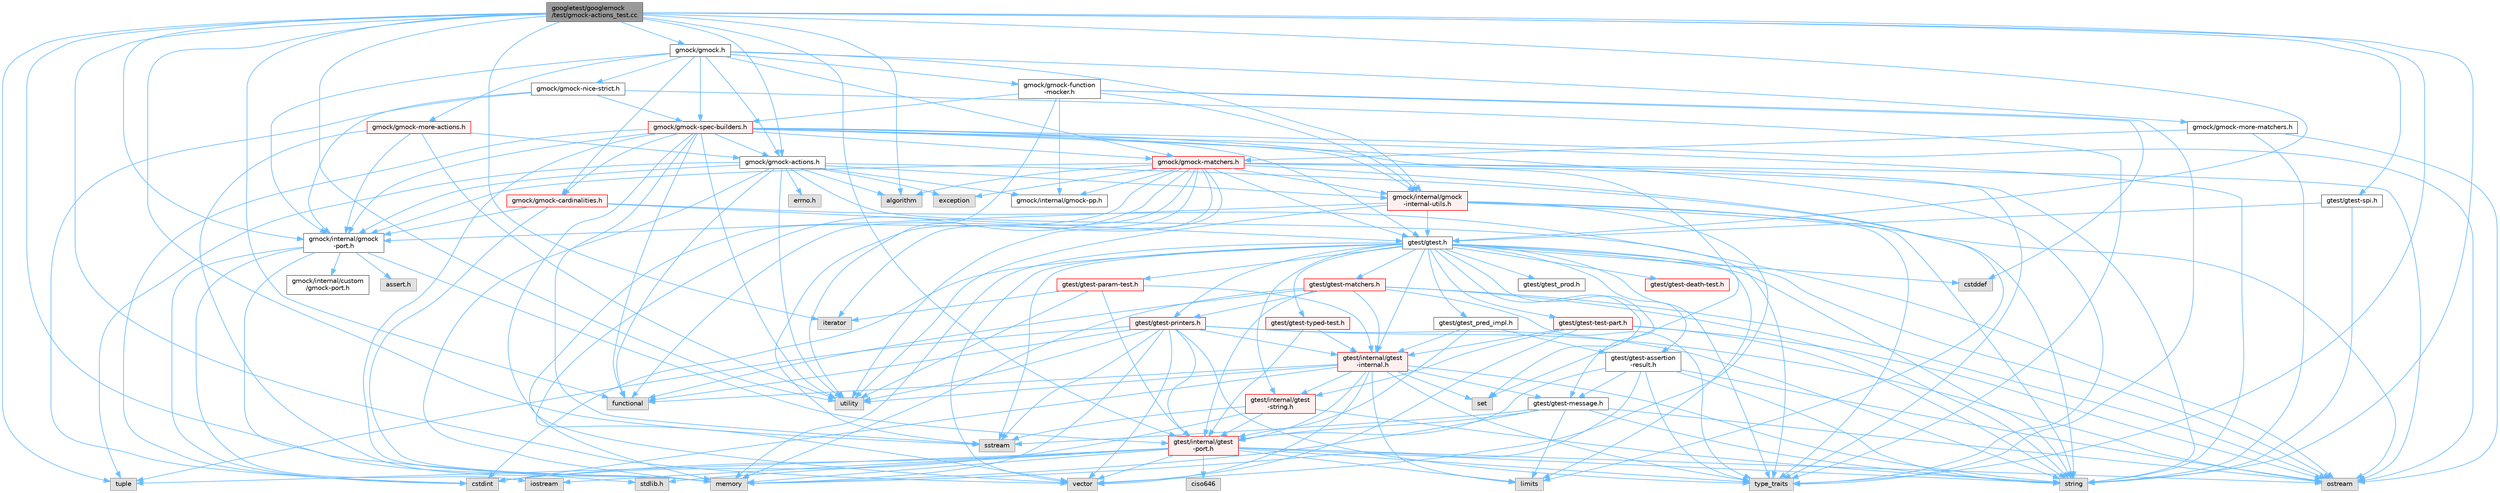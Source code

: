 digraph "googletest/googlemock/test/gmock-actions_test.cc"
{
 // LATEX_PDF_SIZE
  bgcolor="transparent";
  edge [fontname=Helvetica,fontsize=10,labelfontname=Helvetica,labelfontsize=10];
  node [fontname=Helvetica,fontsize=10,shape=box,height=0.2,width=0.4];
  Node1 [id="Node000001",label="googletest/googlemock\l/test/gmock-actions_test.cc",height=0.2,width=0.4,color="gray40", fillcolor="grey60", style="filled", fontcolor="black",tooltip=" "];
  Node1 -> Node2 [id="edge200_Node000001_Node000002",color="steelblue1",style="solid",tooltip=" "];
  Node2 [id="Node000002",label="gmock/gmock-actions.h",height=0.2,width=0.4,color="grey40", fillcolor="white", style="filled",URL="$gmock-actions_8h.html",tooltip=" "];
  Node2 -> Node3 [id="edge201_Node000002_Node000003",color="steelblue1",style="solid",tooltip=" "];
  Node3 [id="Node000003",label="errno.h",height=0.2,width=0.4,color="grey60", fillcolor="#E0E0E0", style="filled",tooltip=" "];
  Node2 -> Node4 [id="edge202_Node000002_Node000004",color="steelblue1",style="solid",tooltip=" "];
  Node4 [id="Node000004",label="algorithm",height=0.2,width=0.4,color="grey60", fillcolor="#E0E0E0", style="filled",tooltip=" "];
  Node2 -> Node5 [id="edge203_Node000002_Node000005",color="steelblue1",style="solid",tooltip=" "];
  Node5 [id="Node000005",label="exception",height=0.2,width=0.4,color="grey60", fillcolor="#E0E0E0", style="filled",tooltip=" "];
  Node2 -> Node6 [id="edge204_Node000002_Node000006",color="steelblue1",style="solid",tooltip=" "];
  Node6 [id="Node000006",label="functional",height=0.2,width=0.4,color="grey60", fillcolor="#E0E0E0", style="filled",tooltip=" "];
  Node2 -> Node7 [id="edge205_Node000002_Node000007",color="steelblue1",style="solid",tooltip=" "];
  Node7 [id="Node000007",label="memory",height=0.2,width=0.4,color="grey60", fillcolor="#E0E0E0", style="filled",tooltip=" "];
  Node2 -> Node8 [id="edge206_Node000002_Node000008",color="steelblue1",style="solid",tooltip=" "];
  Node8 [id="Node000008",label="string",height=0.2,width=0.4,color="grey60", fillcolor="#E0E0E0", style="filled",tooltip=" "];
  Node2 -> Node9 [id="edge207_Node000002_Node000009",color="steelblue1",style="solid",tooltip=" "];
  Node9 [id="Node000009",label="tuple",height=0.2,width=0.4,color="grey60", fillcolor="#E0E0E0", style="filled",tooltip=" "];
  Node2 -> Node10 [id="edge208_Node000002_Node000010",color="steelblue1",style="solid",tooltip=" "];
  Node10 [id="Node000010",label="type_traits",height=0.2,width=0.4,color="grey60", fillcolor="#E0E0E0", style="filled",tooltip=" "];
  Node2 -> Node11 [id="edge209_Node000002_Node000011",color="steelblue1",style="solid",tooltip=" "];
  Node11 [id="Node000011",label="utility",height=0.2,width=0.4,color="grey60", fillcolor="#E0E0E0", style="filled",tooltip=" "];
  Node2 -> Node12 [id="edge210_Node000002_Node000012",color="steelblue1",style="solid",tooltip=" "];
  Node12 [id="Node000012",label="gmock/internal/gmock\l-internal-utils.h",height=0.2,width=0.4,color="red", fillcolor="#FFF0F0", style="filled",URL="$gmock-internal-utils_8h.html",tooltip=" "];
  Node12 -> Node14 [id="edge211_Node000012_Node000014",color="steelblue1",style="solid",tooltip=" "];
  Node14 [id="Node000014",label="ostream",height=0.2,width=0.4,color="grey60", fillcolor="#E0E0E0", style="filled",tooltip=" "];
  Node12 -> Node8 [id="edge212_Node000012_Node000008",color="steelblue1",style="solid",tooltip=" "];
  Node12 -> Node10 [id="edge213_Node000012_Node000010",color="steelblue1",style="solid",tooltip=" "];
  Node12 -> Node11 [id="edge214_Node000012_Node000011",color="steelblue1",style="solid",tooltip=" "];
  Node12 -> Node15 [id="edge215_Node000012_Node000015",color="steelblue1",style="solid",tooltip=" "];
  Node15 [id="Node000015",label="vector",height=0.2,width=0.4,color="grey60", fillcolor="#E0E0E0", style="filled",tooltip=" "];
  Node12 -> Node16 [id="edge216_Node000012_Node000016",color="steelblue1",style="solid",tooltip=" "];
  Node16 [id="Node000016",label="gmock/internal/gmock\l-port.h",height=0.2,width=0.4,color="grey40", fillcolor="white", style="filled",URL="$gmock-port_8h.html",tooltip=" "];
  Node16 -> Node17 [id="edge217_Node000016_Node000017",color="steelblue1",style="solid",tooltip=" "];
  Node17 [id="Node000017",label="assert.h",height=0.2,width=0.4,color="grey60", fillcolor="#E0E0E0", style="filled",tooltip=" "];
  Node16 -> Node18 [id="edge218_Node000016_Node000018",color="steelblue1",style="solid",tooltip=" "];
  Node18 [id="Node000018",label="stdlib.h",height=0.2,width=0.4,color="grey60", fillcolor="#E0E0E0", style="filled",tooltip=" "];
  Node16 -> Node19 [id="edge219_Node000016_Node000019",color="steelblue1",style="solid",tooltip=" "];
  Node19 [id="Node000019",label="cstdint",height=0.2,width=0.4,color="grey60", fillcolor="#E0E0E0", style="filled",tooltip=" "];
  Node16 -> Node20 [id="edge220_Node000016_Node000020",color="steelblue1",style="solid",tooltip=" "];
  Node20 [id="Node000020",label="iostream",height=0.2,width=0.4,color="grey60", fillcolor="#E0E0E0", style="filled",tooltip=" "];
  Node16 -> Node21 [id="edge221_Node000016_Node000021",color="steelblue1",style="solid",tooltip=" "];
  Node21 [id="Node000021",label="gmock/internal/custom\l/gmock-port.h",height=0.2,width=0.4,color="grey40", fillcolor="white", style="filled",URL="$custom_2gmock-port_8h.html",tooltip=" "];
  Node16 -> Node22 [id="edge222_Node000016_Node000022",color="steelblue1",style="solid",tooltip=" "];
  Node22 [id="Node000022",label="gtest/internal/gtest\l-port.h",height=0.2,width=0.4,color="red", fillcolor="#FFF0F0", style="filled",URL="$gtest-port_8h.html",tooltip=" "];
  Node22 -> Node23 [id="edge223_Node000022_Node000023",color="steelblue1",style="solid",tooltip=" "];
  Node23 [id="Node000023",label="ciso646",height=0.2,width=0.4,color="grey60", fillcolor="#E0E0E0", style="filled",tooltip=" "];
  Node22 -> Node18 [id="edge224_Node000022_Node000018",color="steelblue1",style="solid",tooltip=" "];
  Node22 -> Node19 [id="edge225_Node000022_Node000019",color="steelblue1",style="solid",tooltip=" "];
  Node22 -> Node20 [id="edge226_Node000022_Node000020",color="steelblue1",style="solid",tooltip=" "];
  Node22 -> Node32 [id="edge227_Node000022_Node000032",color="steelblue1",style="solid",tooltip=" "];
  Node32 [id="Node000032",label="limits",height=0.2,width=0.4,color="grey60", fillcolor="#E0E0E0", style="filled",tooltip=" "];
  Node22 -> Node7 [id="edge228_Node000022_Node000007",color="steelblue1",style="solid",tooltip=" "];
  Node22 -> Node14 [id="edge229_Node000022_Node000014",color="steelblue1",style="solid",tooltip=" "];
  Node22 -> Node8 [id="edge230_Node000022_Node000008",color="steelblue1",style="solid",tooltip=" "];
  Node22 -> Node9 [id="edge231_Node000022_Node000009",color="steelblue1",style="solid",tooltip=" "];
  Node22 -> Node10 [id="edge232_Node000022_Node000010",color="steelblue1",style="solid",tooltip=" "];
  Node22 -> Node15 [id="edge233_Node000022_Node000015",color="steelblue1",style="solid",tooltip=" "];
  Node12 -> Node47 [id="edge234_Node000012_Node000047",color="steelblue1",style="solid",tooltip=" "];
  Node47 [id="Node000047",label="gtest/gtest.h",height=0.2,width=0.4,color="grey40", fillcolor="white", style="filled",URL="$gtest_8h.html",tooltip=" "];
  Node47 -> Node28 [id="edge235_Node000047_Node000028",color="steelblue1",style="solid",tooltip=" "];
  Node28 [id="Node000028",label="cstddef",height=0.2,width=0.4,color="grey60", fillcolor="#E0E0E0", style="filled",tooltip=" "];
  Node47 -> Node19 [id="edge236_Node000047_Node000019",color="steelblue1",style="solid",tooltip=" "];
  Node47 -> Node32 [id="edge237_Node000047_Node000032",color="steelblue1",style="solid",tooltip=" "];
  Node47 -> Node7 [id="edge238_Node000047_Node000007",color="steelblue1",style="solid",tooltip=" "];
  Node47 -> Node14 [id="edge239_Node000047_Node000014",color="steelblue1",style="solid",tooltip=" "];
  Node47 -> Node31 [id="edge240_Node000047_Node000031",color="steelblue1",style="solid",tooltip=" "];
  Node31 [id="Node000031",label="set",height=0.2,width=0.4,color="grey60", fillcolor="#E0E0E0", style="filled",tooltip=" "];
  Node47 -> Node48 [id="edge241_Node000047_Node000048",color="steelblue1",style="solid",tooltip=" "];
  Node48 [id="Node000048",label="sstream",height=0.2,width=0.4,color="grey60", fillcolor="#E0E0E0", style="filled",tooltip=" "];
  Node47 -> Node8 [id="edge242_Node000047_Node000008",color="steelblue1",style="solid",tooltip=" "];
  Node47 -> Node10 [id="edge243_Node000047_Node000010",color="steelblue1",style="solid",tooltip=" "];
  Node47 -> Node15 [id="edge244_Node000047_Node000015",color="steelblue1",style="solid",tooltip=" "];
  Node47 -> Node49 [id="edge245_Node000047_Node000049",color="steelblue1",style="solid",tooltip=" "];
  Node49 [id="Node000049",label="gtest/gtest-assertion\l-result.h",height=0.2,width=0.4,color="grey40", fillcolor="white", style="filled",URL="$gtest-assertion-result_8h.html",tooltip=" "];
  Node49 -> Node7 [id="edge246_Node000049_Node000007",color="steelblue1",style="solid",tooltip=" "];
  Node49 -> Node14 [id="edge247_Node000049_Node000014",color="steelblue1",style="solid",tooltip=" "];
  Node49 -> Node8 [id="edge248_Node000049_Node000008",color="steelblue1",style="solid",tooltip=" "];
  Node49 -> Node10 [id="edge249_Node000049_Node000010",color="steelblue1",style="solid",tooltip=" "];
  Node49 -> Node50 [id="edge250_Node000049_Node000050",color="steelblue1",style="solid",tooltip=" "];
  Node50 [id="Node000050",label="gtest/gtest-message.h",height=0.2,width=0.4,color="grey40", fillcolor="white", style="filled",URL="$gtest-message_8h.html",tooltip=" "];
  Node50 -> Node32 [id="edge251_Node000050_Node000032",color="steelblue1",style="solid",tooltip=" "];
  Node50 -> Node7 [id="edge252_Node000050_Node000007",color="steelblue1",style="solid",tooltip=" "];
  Node50 -> Node14 [id="edge253_Node000050_Node000014",color="steelblue1",style="solid",tooltip=" "];
  Node50 -> Node48 [id="edge254_Node000050_Node000048",color="steelblue1",style="solid",tooltip=" "];
  Node50 -> Node8 [id="edge255_Node000050_Node000008",color="steelblue1",style="solid",tooltip=" "];
  Node50 -> Node22 [id="edge256_Node000050_Node000022",color="steelblue1",style="solid",tooltip=" "];
  Node49 -> Node22 [id="edge257_Node000049_Node000022",color="steelblue1",style="solid",tooltip=" "];
  Node47 -> Node51 [id="edge258_Node000047_Node000051",color="steelblue1",style="solid",tooltip=" "];
  Node51 [id="Node000051",label="gtest/gtest-death-test.h",height=0.2,width=0.4,color="red", fillcolor="#FFF0F0", style="filled",URL="$gtest-death-test_8h.html",tooltip=" "];
  Node47 -> Node53 [id="edge259_Node000047_Node000053",color="steelblue1",style="solid",tooltip=" "];
  Node53 [id="Node000053",label="gtest/gtest-matchers.h",height=0.2,width=0.4,color="red", fillcolor="#FFF0F0", style="filled",URL="$gtest-matchers_8h.html",tooltip=" "];
  Node53 -> Node6 [id="edge260_Node000053_Node000006",color="steelblue1",style="solid",tooltip=" "];
  Node53 -> Node7 [id="edge261_Node000053_Node000007",color="steelblue1",style="solid",tooltip=" "];
  Node53 -> Node14 [id="edge262_Node000053_Node000014",color="steelblue1",style="solid",tooltip=" "];
  Node53 -> Node8 [id="edge263_Node000053_Node000008",color="steelblue1",style="solid",tooltip=" "];
  Node53 -> Node10 [id="edge264_Node000053_Node000010",color="steelblue1",style="solid",tooltip=" "];
  Node53 -> Node55 [id="edge265_Node000053_Node000055",color="steelblue1",style="solid",tooltip=" "];
  Node55 [id="Node000055",label="gtest/gtest-printers.h",height=0.2,width=0.4,color="red", fillcolor="#FFF0F0", style="filled",URL="$gtest-printers_8h.html",tooltip=" "];
  Node55 -> Node6 [id="edge266_Node000055_Node000006",color="steelblue1",style="solid",tooltip=" "];
  Node55 -> Node7 [id="edge267_Node000055_Node000007",color="steelblue1",style="solid",tooltip=" "];
  Node55 -> Node14 [id="edge268_Node000055_Node000014",color="steelblue1",style="solid",tooltip=" "];
  Node55 -> Node48 [id="edge269_Node000055_Node000048",color="steelblue1",style="solid",tooltip=" "];
  Node55 -> Node8 [id="edge270_Node000055_Node000008",color="steelblue1",style="solid",tooltip=" "];
  Node55 -> Node9 [id="edge271_Node000055_Node000009",color="steelblue1",style="solid",tooltip=" "];
  Node55 -> Node10 [id="edge272_Node000055_Node000010",color="steelblue1",style="solid",tooltip=" "];
  Node55 -> Node11 [id="edge273_Node000055_Node000011",color="steelblue1",style="solid",tooltip=" "];
  Node55 -> Node15 [id="edge274_Node000055_Node000015",color="steelblue1",style="solid",tooltip=" "];
  Node55 -> Node56 [id="edge275_Node000055_Node000056",color="steelblue1",style="solid",tooltip=" "];
  Node56 [id="Node000056",label="gtest/internal/gtest\l-internal.h",height=0.2,width=0.4,color="red", fillcolor="#FFF0F0", style="filled",URL="$gtest-internal_8h.html",tooltip=" "];
  Node56 -> Node22 [id="edge276_Node000056_Node000022",color="steelblue1",style="solid",tooltip=" "];
  Node56 -> Node19 [id="edge277_Node000056_Node000019",color="steelblue1",style="solid",tooltip=" "];
  Node56 -> Node6 [id="edge278_Node000056_Node000006",color="steelblue1",style="solid",tooltip=" "];
  Node56 -> Node32 [id="edge279_Node000056_Node000032",color="steelblue1",style="solid",tooltip=" "];
  Node56 -> Node31 [id="edge280_Node000056_Node000031",color="steelblue1",style="solid",tooltip=" "];
  Node56 -> Node8 [id="edge281_Node000056_Node000008",color="steelblue1",style="solid",tooltip=" "];
  Node56 -> Node10 [id="edge282_Node000056_Node000010",color="steelblue1",style="solid",tooltip=" "];
  Node56 -> Node11 [id="edge283_Node000056_Node000011",color="steelblue1",style="solid",tooltip=" "];
  Node56 -> Node15 [id="edge284_Node000056_Node000015",color="steelblue1",style="solid",tooltip=" "];
  Node56 -> Node50 [id="edge285_Node000056_Node000050",color="steelblue1",style="solid",tooltip=" "];
  Node56 -> Node60 [id="edge286_Node000056_Node000060",color="steelblue1",style="solid",tooltip=" "];
  Node60 [id="Node000060",label="gtest/internal/gtest\l-string.h",height=0.2,width=0.4,color="red", fillcolor="#FFF0F0", style="filled",URL="$gtest-string_8h.html",tooltip=" "];
  Node60 -> Node19 [id="edge287_Node000060_Node000019",color="steelblue1",style="solid",tooltip=" "];
  Node60 -> Node48 [id="edge288_Node000060_Node000048",color="steelblue1",style="solid",tooltip=" "];
  Node60 -> Node8 [id="edge289_Node000060_Node000008",color="steelblue1",style="solid",tooltip=" "];
  Node60 -> Node22 [id="edge290_Node000060_Node000022",color="steelblue1",style="solid",tooltip=" "];
  Node55 -> Node22 [id="edge291_Node000055_Node000022",color="steelblue1",style="solid",tooltip=" "];
  Node53 -> Node56 [id="edge292_Node000053_Node000056",color="steelblue1",style="solid",tooltip=" "];
  Node53 -> Node22 [id="edge293_Node000053_Node000022",color="steelblue1",style="solid",tooltip=" "];
  Node47 -> Node50 [id="edge294_Node000047_Node000050",color="steelblue1",style="solid",tooltip=" "];
  Node47 -> Node63 [id="edge295_Node000047_Node000063",color="steelblue1",style="solid",tooltip=" "];
  Node63 [id="Node000063",label="gtest/gtest-param-test.h",height=0.2,width=0.4,color="red", fillcolor="#FFF0F0", style="filled",URL="$gtest-param-test_8h.html",tooltip=" "];
  Node63 -> Node33 [id="edge296_Node000063_Node000033",color="steelblue1",style="solid",tooltip=" "];
  Node33 [id="Node000033",label="iterator",height=0.2,width=0.4,color="grey60", fillcolor="#E0E0E0", style="filled",tooltip=" "];
  Node63 -> Node11 [id="edge297_Node000063_Node000011",color="steelblue1",style="solid",tooltip=" "];
  Node63 -> Node56 [id="edge298_Node000063_Node000056",color="steelblue1",style="solid",tooltip=" "];
  Node63 -> Node22 [id="edge299_Node000063_Node000022",color="steelblue1",style="solid",tooltip=" "];
  Node47 -> Node55 [id="edge300_Node000047_Node000055",color="steelblue1",style="solid",tooltip=" "];
  Node47 -> Node67 [id="edge301_Node000047_Node000067",color="steelblue1",style="solid",tooltip=" "];
  Node67 [id="Node000067",label="gtest/gtest-test-part.h",height=0.2,width=0.4,color="red", fillcolor="#FFF0F0", style="filled",URL="$gtest-test-part_8h.html",tooltip=" "];
  Node67 -> Node14 [id="edge302_Node000067_Node000014",color="steelblue1",style="solid",tooltip=" "];
  Node67 -> Node8 [id="edge303_Node000067_Node000008",color="steelblue1",style="solid",tooltip=" "];
  Node67 -> Node15 [id="edge304_Node000067_Node000015",color="steelblue1",style="solid",tooltip=" "];
  Node67 -> Node56 [id="edge305_Node000067_Node000056",color="steelblue1",style="solid",tooltip=" "];
  Node67 -> Node60 [id="edge306_Node000067_Node000060",color="steelblue1",style="solid",tooltip=" "];
  Node47 -> Node69 [id="edge307_Node000047_Node000069",color="steelblue1",style="solid",tooltip=" "];
  Node69 [id="Node000069",label="gtest/gtest-typed-test.h",height=0.2,width=0.4,color="red", fillcolor="#FFF0F0", style="filled",URL="$gtest-typed-test_8h.html",tooltip=" "];
  Node69 -> Node56 [id="edge308_Node000069_Node000056",color="steelblue1",style="solid",tooltip=" "];
  Node69 -> Node22 [id="edge309_Node000069_Node000022",color="steelblue1",style="solid",tooltip=" "];
  Node47 -> Node70 [id="edge310_Node000047_Node000070",color="steelblue1",style="solid",tooltip=" "];
  Node70 [id="Node000070",label="gtest/gtest_pred_impl.h",height=0.2,width=0.4,color="grey40", fillcolor="white", style="filled",URL="$gtest__pred__impl_8h.html",tooltip=" "];
  Node70 -> Node49 [id="edge311_Node000070_Node000049",color="steelblue1",style="solid",tooltip=" "];
  Node70 -> Node56 [id="edge312_Node000070_Node000056",color="steelblue1",style="solid",tooltip=" "];
  Node70 -> Node22 [id="edge313_Node000070_Node000022",color="steelblue1",style="solid",tooltip=" "];
  Node47 -> Node71 [id="edge314_Node000047_Node000071",color="steelblue1",style="solid",tooltip=" "];
  Node71 [id="Node000071",label="gtest/gtest_prod.h",height=0.2,width=0.4,color="grey40", fillcolor="white", style="filled",URL="$gtest__prod_8h.html",tooltip=" "];
  Node47 -> Node56 [id="edge315_Node000047_Node000056",color="steelblue1",style="solid",tooltip=" "];
  Node47 -> Node60 [id="edge316_Node000047_Node000060",color="steelblue1",style="solid",tooltip=" "];
  Node2 -> Node16 [id="edge317_Node000002_Node000016",color="steelblue1",style="solid",tooltip=" "];
  Node2 -> Node72 [id="edge318_Node000002_Node000072",color="steelblue1",style="solid",tooltip=" "];
  Node72 [id="Node000072",label="gmock/internal/gmock-pp.h",height=0.2,width=0.4,color="grey40", fillcolor="white", style="filled",URL="$gmock-pp_8h.html",tooltip=" "];
  Node1 -> Node4 [id="edge319_Node000001_Node000004",color="steelblue1",style="solid",tooltip=" "];
  Node1 -> Node6 [id="edge320_Node000001_Node000006",color="steelblue1",style="solid",tooltip=" "];
  Node1 -> Node33 [id="edge321_Node000001_Node000033",color="steelblue1",style="solid",tooltip=" "];
  Node1 -> Node7 [id="edge322_Node000001_Node000007",color="steelblue1",style="solid",tooltip=" "];
  Node1 -> Node48 [id="edge323_Node000001_Node000048",color="steelblue1",style="solid",tooltip=" "];
  Node1 -> Node8 [id="edge324_Node000001_Node000008",color="steelblue1",style="solid",tooltip=" "];
  Node1 -> Node9 [id="edge325_Node000001_Node000009",color="steelblue1",style="solid",tooltip=" "];
  Node1 -> Node10 [id="edge326_Node000001_Node000010",color="steelblue1",style="solid",tooltip=" "];
  Node1 -> Node11 [id="edge327_Node000001_Node000011",color="steelblue1",style="solid",tooltip=" "];
  Node1 -> Node15 [id="edge328_Node000001_Node000015",color="steelblue1",style="solid",tooltip=" "];
  Node1 -> Node73 [id="edge329_Node000001_Node000073",color="steelblue1",style="solid",tooltip=" "];
  Node73 [id="Node000073",label="gmock/gmock.h",height=0.2,width=0.4,color="grey40", fillcolor="white", style="filled",URL="$gmock_8h.html",tooltip=" "];
  Node73 -> Node2 [id="edge330_Node000073_Node000002",color="steelblue1",style="solid",tooltip=" "];
  Node73 -> Node74 [id="edge331_Node000073_Node000074",color="steelblue1",style="solid",tooltip=" "];
  Node74 [id="Node000074",label="gmock/gmock-cardinalities.h",height=0.2,width=0.4,color="red", fillcolor="#FFF0F0", style="filled",URL="$gmock-cardinalities_8h.html",tooltip=" "];
  Node74 -> Node7 [id="edge332_Node000074_Node000007",color="steelblue1",style="solid",tooltip=" "];
  Node74 -> Node14 [id="edge333_Node000074_Node000014",color="steelblue1",style="solid",tooltip=" "];
  Node74 -> Node16 [id="edge334_Node000074_Node000016",color="steelblue1",style="solid",tooltip=" "];
  Node74 -> Node47 [id="edge335_Node000074_Node000047",color="steelblue1",style="solid",tooltip=" "];
  Node73 -> Node76 [id="edge336_Node000073_Node000076",color="steelblue1",style="solid",tooltip=" "];
  Node76 [id="Node000076",label="gmock/gmock-function\l-mocker.h",height=0.2,width=0.4,color="grey40", fillcolor="white", style="filled",URL="$gmock-function-mocker_8h.html",tooltip=" "];
  Node76 -> Node28 [id="edge337_Node000076_Node000028",color="steelblue1",style="solid",tooltip=" "];
  Node76 -> Node10 [id="edge338_Node000076_Node000010",color="steelblue1",style="solid",tooltip=" "];
  Node76 -> Node11 [id="edge339_Node000076_Node000011",color="steelblue1",style="solid",tooltip=" "];
  Node76 -> Node77 [id="edge340_Node000076_Node000077",color="steelblue1",style="solid",tooltip=" "];
  Node77 [id="Node000077",label="gmock/gmock-spec-builders.h",height=0.2,width=0.4,color="red", fillcolor="#FFF0F0", style="filled",URL="$gmock-spec-builders_8h.html",tooltip=" "];
  Node77 -> Node19 [id="edge341_Node000077_Node000019",color="steelblue1",style="solid",tooltip=" "];
  Node77 -> Node6 [id="edge342_Node000077_Node000006",color="steelblue1",style="solid",tooltip=" "];
  Node77 -> Node7 [id="edge343_Node000077_Node000007",color="steelblue1",style="solid",tooltip=" "];
  Node77 -> Node14 [id="edge344_Node000077_Node000014",color="steelblue1",style="solid",tooltip=" "];
  Node77 -> Node31 [id="edge345_Node000077_Node000031",color="steelblue1",style="solid",tooltip=" "];
  Node77 -> Node48 [id="edge346_Node000077_Node000048",color="steelblue1",style="solid",tooltip=" "];
  Node77 -> Node8 [id="edge347_Node000077_Node000008",color="steelblue1",style="solid",tooltip=" "];
  Node77 -> Node10 [id="edge348_Node000077_Node000010",color="steelblue1",style="solid",tooltip=" "];
  Node77 -> Node11 [id="edge349_Node000077_Node000011",color="steelblue1",style="solid",tooltip=" "];
  Node77 -> Node15 [id="edge350_Node000077_Node000015",color="steelblue1",style="solid",tooltip=" "];
  Node77 -> Node2 [id="edge351_Node000077_Node000002",color="steelblue1",style="solid",tooltip=" "];
  Node77 -> Node74 [id="edge352_Node000077_Node000074",color="steelblue1",style="solid",tooltip=" "];
  Node77 -> Node78 [id="edge353_Node000077_Node000078",color="steelblue1",style="solid",tooltip=" "];
  Node78 [id="Node000078",label="gmock/gmock-matchers.h",height=0.2,width=0.4,color="red", fillcolor="#FFF0F0", style="filled",URL="$gmock-matchers_8h.html",tooltip=" "];
  Node78 -> Node4 [id="edge354_Node000078_Node000004",color="steelblue1",style="solid",tooltip=" "];
  Node78 -> Node5 [id="edge355_Node000078_Node000005",color="steelblue1",style="solid",tooltip=" "];
  Node78 -> Node6 [id="edge356_Node000078_Node000006",color="steelblue1",style="solid",tooltip=" "];
  Node78 -> Node33 [id="edge357_Node000078_Node000033",color="steelblue1",style="solid",tooltip=" "];
  Node78 -> Node32 [id="edge358_Node000078_Node000032",color="steelblue1",style="solid",tooltip=" "];
  Node78 -> Node7 [id="edge359_Node000078_Node000007",color="steelblue1",style="solid",tooltip=" "];
  Node78 -> Node14 [id="edge360_Node000078_Node000014",color="steelblue1",style="solid",tooltip=" "];
  Node78 -> Node48 [id="edge361_Node000078_Node000048",color="steelblue1",style="solid",tooltip=" "];
  Node78 -> Node8 [id="edge362_Node000078_Node000008",color="steelblue1",style="solid",tooltip=" "];
  Node78 -> Node10 [id="edge363_Node000078_Node000010",color="steelblue1",style="solid",tooltip=" "];
  Node78 -> Node11 [id="edge364_Node000078_Node000011",color="steelblue1",style="solid",tooltip=" "];
  Node78 -> Node15 [id="edge365_Node000078_Node000015",color="steelblue1",style="solid",tooltip=" "];
  Node78 -> Node12 [id="edge366_Node000078_Node000012",color="steelblue1",style="solid",tooltip=" "];
  Node78 -> Node16 [id="edge367_Node000078_Node000016",color="steelblue1",style="solid",tooltip=" "];
  Node78 -> Node72 [id="edge368_Node000078_Node000072",color="steelblue1",style="solid",tooltip=" "];
  Node78 -> Node47 [id="edge369_Node000078_Node000047",color="steelblue1",style="solid",tooltip=" "];
  Node77 -> Node12 [id="edge370_Node000077_Node000012",color="steelblue1",style="solid",tooltip=" "];
  Node77 -> Node16 [id="edge371_Node000077_Node000016",color="steelblue1",style="solid",tooltip=" "];
  Node77 -> Node47 [id="edge372_Node000077_Node000047",color="steelblue1",style="solid",tooltip=" "];
  Node76 -> Node12 [id="edge373_Node000076_Node000012",color="steelblue1",style="solid",tooltip=" "];
  Node76 -> Node72 [id="edge374_Node000076_Node000072",color="steelblue1",style="solid",tooltip=" "];
  Node73 -> Node78 [id="edge375_Node000073_Node000078",color="steelblue1",style="solid",tooltip=" "];
  Node73 -> Node83 [id="edge376_Node000073_Node000083",color="steelblue1",style="solid",tooltip=" "];
  Node83 [id="Node000083",label="gmock/gmock-more-actions.h",height=0.2,width=0.4,color="red", fillcolor="#FFF0F0", style="filled",URL="$gmock-more-actions_8h.html",tooltip=" "];
  Node83 -> Node7 [id="edge377_Node000083_Node000007",color="steelblue1",style="solid",tooltip=" "];
  Node83 -> Node11 [id="edge378_Node000083_Node000011",color="steelblue1",style="solid",tooltip=" "];
  Node83 -> Node2 [id="edge379_Node000083_Node000002",color="steelblue1",style="solid",tooltip=" "];
  Node83 -> Node16 [id="edge380_Node000083_Node000016",color="steelblue1",style="solid",tooltip=" "];
  Node73 -> Node85 [id="edge381_Node000073_Node000085",color="steelblue1",style="solid",tooltip=" "];
  Node85 [id="Node000085",label="gmock/gmock-more-matchers.h",height=0.2,width=0.4,color="grey40", fillcolor="white", style="filled",URL="$gmock-more-matchers_8h.html",tooltip=" "];
  Node85 -> Node14 [id="edge382_Node000085_Node000014",color="steelblue1",style="solid",tooltip=" "];
  Node85 -> Node8 [id="edge383_Node000085_Node000008",color="steelblue1",style="solid",tooltip=" "];
  Node85 -> Node78 [id="edge384_Node000085_Node000078",color="steelblue1",style="solid",tooltip=" "];
  Node73 -> Node86 [id="edge385_Node000073_Node000086",color="steelblue1",style="solid",tooltip=" "];
  Node86 [id="Node000086",label="gmock/gmock-nice-strict.h",height=0.2,width=0.4,color="grey40", fillcolor="white", style="filled",URL="$gmock-nice-strict_8h.html",tooltip=" "];
  Node86 -> Node19 [id="edge386_Node000086_Node000019",color="steelblue1",style="solid",tooltip=" "];
  Node86 -> Node10 [id="edge387_Node000086_Node000010",color="steelblue1",style="solid",tooltip=" "];
  Node86 -> Node77 [id="edge388_Node000086_Node000077",color="steelblue1",style="solid",tooltip=" "];
  Node86 -> Node16 [id="edge389_Node000086_Node000016",color="steelblue1",style="solid",tooltip=" "];
  Node73 -> Node77 [id="edge390_Node000073_Node000077",color="steelblue1",style="solid",tooltip=" "];
  Node73 -> Node12 [id="edge391_Node000073_Node000012",color="steelblue1",style="solid",tooltip=" "];
  Node73 -> Node16 [id="edge392_Node000073_Node000016",color="steelblue1",style="solid",tooltip=" "];
  Node1 -> Node16 [id="edge393_Node000001_Node000016",color="steelblue1",style="solid",tooltip=" "];
  Node1 -> Node87 [id="edge394_Node000001_Node000087",color="steelblue1",style="solid",tooltip=" "];
  Node87 [id="Node000087",label="gtest/gtest-spi.h",height=0.2,width=0.4,color="grey40", fillcolor="white", style="filled",URL="$gtest-spi_8h.html",tooltip=" "];
  Node87 -> Node8 [id="edge395_Node000087_Node000008",color="steelblue1",style="solid",tooltip=" "];
  Node87 -> Node47 [id="edge396_Node000087_Node000047",color="steelblue1",style="solid",tooltip=" "];
  Node1 -> Node47 [id="edge397_Node000001_Node000047",color="steelblue1",style="solid",tooltip=" "];
  Node1 -> Node22 [id="edge398_Node000001_Node000022",color="steelblue1",style="solid",tooltip=" "];
}
